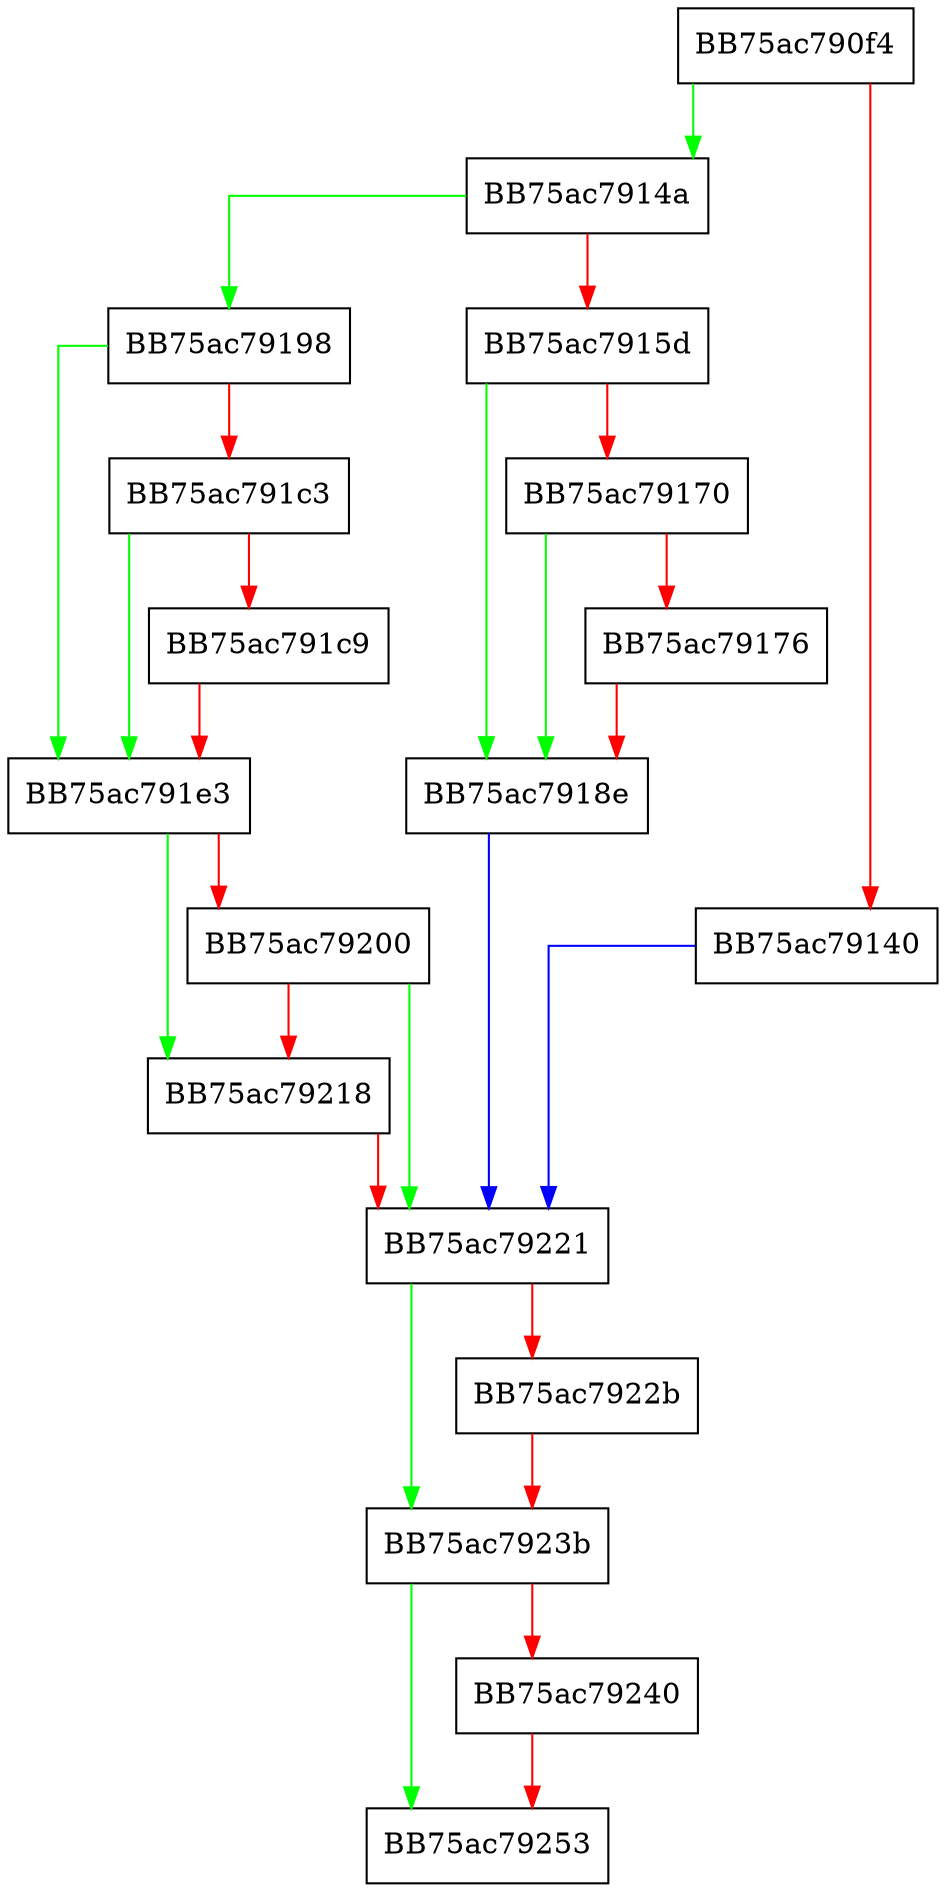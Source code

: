 digraph QuamgrDeleteEntry {
  node [shape="box"];
  graph [splines=ortho];
  BB75ac790f4 -> BB75ac7914a [color="green"];
  BB75ac790f4 -> BB75ac79140 [color="red"];
  BB75ac79140 -> BB75ac79221 [color="blue"];
  BB75ac7914a -> BB75ac79198 [color="green"];
  BB75ac7914a -> BB75ac7915d [color="red"];
  BB75ac7915d -> BB75ac7918e [color="green"];
  BB75ac7915d -> BB75ac79170 [color="red"];
  BB75ac79170 -> BB75ac7918e [color="green"];
  BB75ac79170 -> BB75ac79176 [color="red"];
  BB75ac79176 -> BB75ac7918e [color="red"];
  BB75ac7918e -> BB75ac79221 [color="blue"];
  BB75ac79198 -> BB75ac791e3 [color="green"];
  BB75ac79198 -> BB75ac791c3 [color="red"];
  BB75ac791c3 -> BB75ac791e3 [color="green"];
  BB75ac791c3 -> BB75ac791c9 [color="red"];
  BB75ac791c9 -> BB75ac791e3 [color="red"];
  BB75ac791e3 -> BB75ac79218 [color="green"];
  BB75ac791e3 -> BB75ac79200 [color="red"];
  BB75ac79200 -> BB75ac79221 [color="green"];
  BB75ac79200 -> BB75ac79218 [color="red"];
  BB75ac79218 -> BB75ac79221 [color="red"];
  BB75ac79221 -> BB75ac7923b [color="green"];
  BB75ac79221 -> BB75ac7922b [color="red"];
  BB75ac7922b -> BB75ac7923b [color="red"];
  BB75ac7923b -> BB75ac79253 [color="green"];
  BB75ac7923b -> BB75ac79240 [color="red"];
  BB75ac79240 -> BB75ac79253 [color="red"];
}